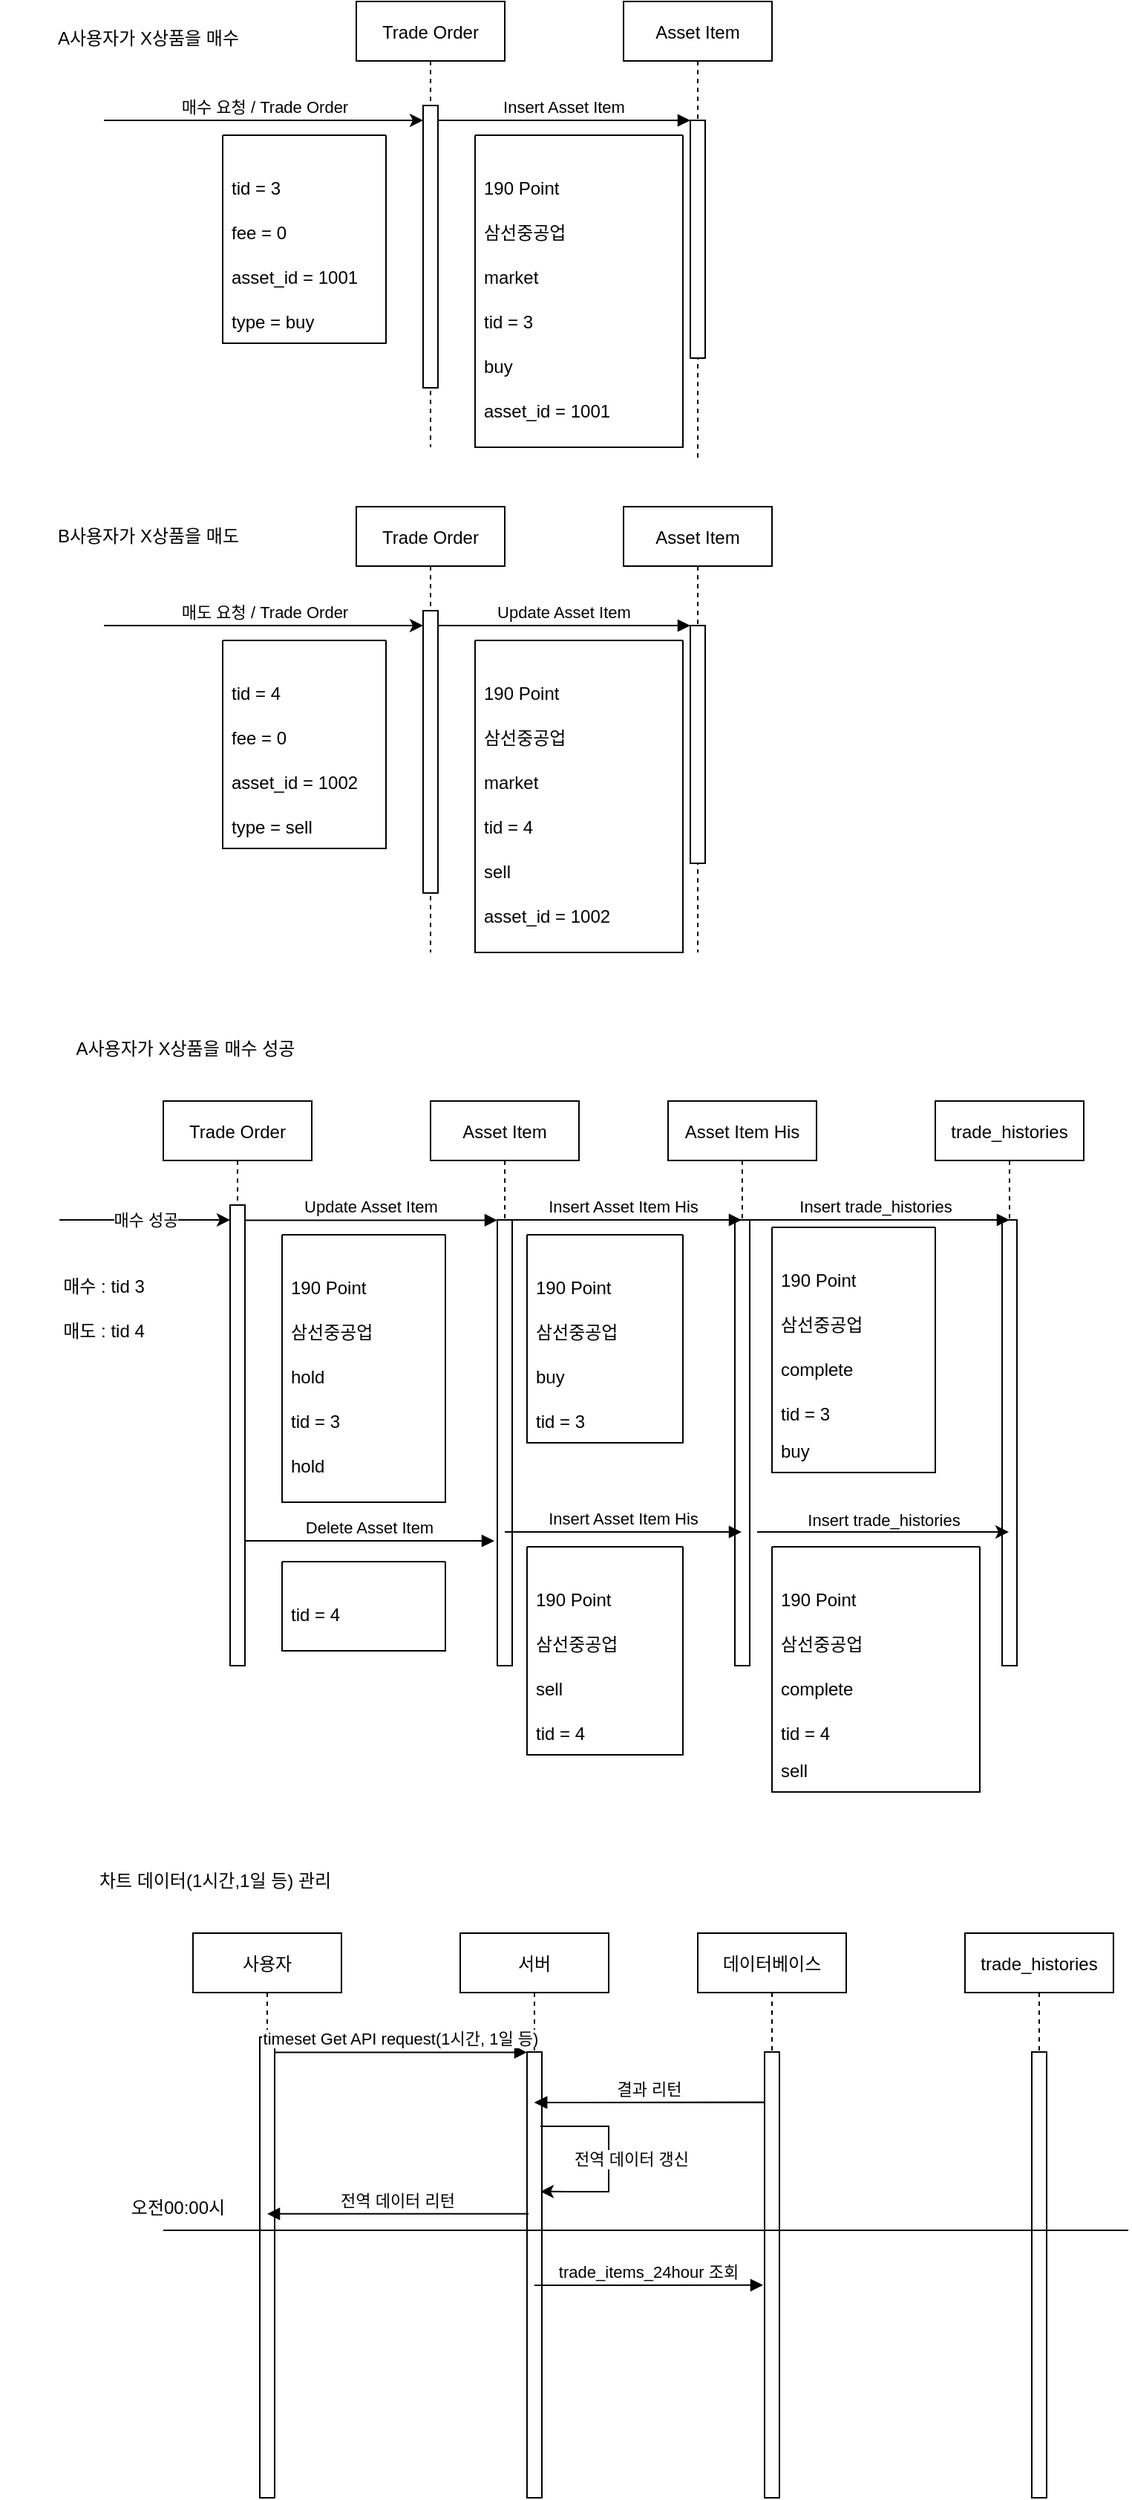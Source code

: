 <mxfile compressed="false" version="16.5.6" type="github">
  <diagram id="kgpKYQtTHZ0yAKxKKP6v" name="Page-1">
    <mxGraphModel dx="1422" dy="762" grid="1" gridSize="10" guides="1" tooltips="1" connect="1" arrows="1" fold="1" page="1" pageScale="1" pageWidth="1100" pageHeight="850" math="0" shadow="0">
      <root>
        <mxCell id="0" />
        <mxCell id="1" parent="0" />
        <mxCell id="3nuBFxr9cyL0pnOWT2aG-1" value="Trade Order" style="shape=umlLifeline;perimeter=lifelinePerimeter;container=1;collapsible=0;recursiveResize=0;rounded=0;shadow=0;strokeWidth=1;" parent="1" vertex="1">
          <mxGeometry x="270" y="80" width="100" height="300" as="geometry" />
        </mxCell>
        <mxCell id="3nuBFxr9cyL0pnOWT2aG-2" value="" style="points=[];perimeter=orthogonalPerimeter;rounded=0;shadow=0;strokeWidth=1;" parent="3nuBFxr9cyL0pnOWT2aG-1" vertex="1">
          <mxGeometry x="45" y="70" width="10" height="190" as="geometry" />
        </mxCell>
        <mxCell id="_QQGGrfTou_LdWQTnCrA-6" value="매수 요청 / Trade Order" style="endArrow=classic;html=1;rounded=0;verticalAlign=bottom;" parent="3nuBFxr9cyL0pnOWT2aG-1" edge="1">
          <mxGeometry width="50" height="50" relative="1" as="geometry">
            <mxPoint x="-170" y="80" as="sourcePoint" />
            <mxPoint x="45" y="80" as="targetPoint" />
          </mxGeometry>
        </mxCell>
        <mxCell id="3EWsTTJTEMjbQ-1mePFO-1" value="" style="swimlane;startSize=0;" parent="3nuBFxr9cyL0pnOWT2aG-1" vertex="1">
          <mxGeometry x="-90" y="90" width="110" height="140" as="geometry" />
        </mxCell>
        <mxCell id="3EWsTTJTEMjbQ-1mePFO-2" value="tid = 3" style="text;strokeColor=none;fillColor=none;align=left;verticalAlign=middle;spacingLeft=4;spacingRight=4;overflow=hidden;points=[[0,0.5],[1,0.5]];portConstraint=eastwest;rotatable=0;" parent="3EWsTTJTEMjbQ-1mePFO-1" vertex="1">
          <mxGeometry y="20" width="140" height="30" as="geometry" />
        </mxCell>
        <mxCell id="3EWsTTJTEMjbQ-1mePFO-3" value="fee = 0" style="text;strokeColor=none;fillColor=none;align=left;verticalAlign=middle;spacingLeft=4;spacingRight=4;overflow=hidden;points=[[0,0.5],[1,0.5]];portConstraint=eastwest;rotatable=0;" parent="3EWsTTJTEMjbQ-1mePFO-1" vertex="1">
          <mxGeometry y="50" width="140" height="30" as="geometry" />
        </mxCell>
        <mxCell id="3EWsTTJTEMjbQ-1mePFO-4" value="asset_id = 1001" style="text;strokeColor=none;fillColor=none;align=left;verticalAlign=middle;spacingLeft=4;spacingRight=4;overflow=hidden;points=[[0,0.5],[1,0.5]];portConstraint=eastwest;rotatable=0;" parent="3EWsTTJTEMjbQ-1mePFO-1" vertex="1">
          <mxGeometry y="80" width="140" height="30" as="geometry" />
        </mxCell>
        <mxCell id="3EWsTTJTEMjbQ-1mePFO-5" value="type = buy" style="text;strokeColor=none;fillColor=none;align=left;verticalAlign=middle;spacingLeft=4;spacingRight=4;overflow=hidden;points=[[0,0.5],[1,0.5]];portConstraint=eastwest;rotatable=0;" parent="3EWsTTJTEMjbQ-1mePFO-1" vertex="1">
          <mxGeometry y="110" width="140" height="30" as="geometry" />
        </mxCell>
        <mxCell id="3nuBFxr9cyL0pnOWT2aG-5" value="Asset Item" style="shape=umlLifeline;perimeter=lifelinePerimeter;container=1;collapsible=0;recursiveResize=0;rounded=0;shadow=0;strokeWidth=1;" parent="1" vertex="1">
          <mxGeometry x="450" y="80" width="100" height="310" as="geometry" />
        </mxCell>
        <mxCell id="3nuBFxr9cyL0pnOWT2aG-6" value="" style="points=[];perimeter=orthogonalPerimeter;rounded=0;shadow=0;strokeWidth=1;" parent="3nuBFxr9cyL0pnOWT2aG-5" vertex="1">
          <mxGeometry x="45" y="80" width="10" height="160" as="geometry" />
        </mxCell>
        <mxCell id="2FukZ6OJxtkAPrfCXwyL-7" value="" style="swimlane;startSize=0;" parent="3nuBFxr9cyL0pnOWT2aG-5" vertex="1">
          <mxGeometry x="-100" y="90" width="140" height="210" as="geometry" />
        </mxCell>
        <mxCell id="2FukZ6OJxtkAPrfCXwyL-12" value="190 Point" style="text;strokeColor=none;fillColor=none;align=left;verticalAlign=middle;spacingLeft=4;spacingRight=4;overflow=hidden;points=[[0,0.5],[1,0.5]];portConstraint=eastwest;rotatable=0;" parent="2FukZ6OJxtkAPrfCXwyL-7" vertex="1">
          <mxGeometry y="20" width="140" height="30" as="geometry" />
        </mxCell>
        <mxCell id="2FukZ6OJxtkAPrfCXwyL-13" value="삼선중공업" style="text;strokeColor=none;fillColor=none;align=left;verticalAlign=middle;spacingLeft=4;spacingRight=4;overflow=hidden;points=[[0,0.5],[1,0.5]];portConstraint=eastwest;rotatable=0;" parent="2FukZ6OJxtkAPrfCXwyL-7" vertex="1">
          <mxGeometry y="50" width="140" height="30" as="geometry" />
        </mxCell>
        <mxCell id="2FukZ6OJxtkAPrfCXwyL-14" value="market" style="text;strokeColor=none;fillColor=none;align=left;verticalAlign=middle;spacingLeft=4;spacingRight=4;overflow=hidden;points=[[0,0.5],[1,0.5]];portConstraint=eastwest;rotatable=0;" parent="2FukZ6OJxtkAPrfCXwyL-7" vertex="1">
          <mxGeometry y="80" width="140" height="30" as="geometry" />
        </mxCell>
        <mxCell id="2FukZ6OJxtkAPrfCXwyL-5" value="tid = 3" style="text;strokeColor=none;fillColor=none;align=left;verticalAlign=middle;spacingLeft=4;spacingRight=4;overflow=hidden;points=[[0,0.5],[1,0.5]];portConstraint=eastwest;rotatable=0;" parent="2FukZ6OJxtkAPrfCXwyL-7" vertex="1">
          <mxGeometry y="110" width="140" height="30" as="geometry" />
        </mxCell>
        <mxCell id="2FukZ6OJxtkAPrfCXwyL-6" value="buy" style="text;strokeColor=none;fillColor=none;align=left;verticalAlign=middle;spacingLeft=4;spacingRight=4;overflow=hidden;points=[[0,0.5],[1,0.5]];portConstraint=eastwest;rotatable=0;" parent="2FukZ6OJxtkAPrfCXwyL-7" vertex="1">
          <mxGeometry y="140" width="140" height="30" as="geometry" />
        </mxCell>
        <mxCell id="3EWsTTJTEMjbQ-1mePFO-27" value="asset_id = 1001" style="text;strokeColor=none;fillColor=none;align=left;verticalAlign=middle;spacingLeft=4;spacingRight=4;overflow=hidden;points=[[0,0.5],[1,0.5]];portConstraint=eastwest;rotatable=0;" parent="2FukZ6OJxtkAPrfCXwyL-7" vertex="1">
          <mxGeometry y="170" width="140" height="30" as="geometry" />
        </mxCell>
        <mxCell id="3nuBFxr9cyL0pnOWT2aG-8" value="Insert Asset Item" style="verticalAlign=bottom;endArrow=block;entryX=0;entryY=0;shadow=0;strokeWidth=1;" parent="1" source="3nuBFxr9cyL0pnOWT2aG-2" target="3nuBFxr9cyL0pnOWT2aG-6" edge="1">
          <mxGeometry relative="1" as="geometry">
            <mxPoint x="425" y="160" as="sourcePoint" />
          </mxGeometry>
        </mxCell>
        <mxCell id="_QQGGrfTou_LdWQTnCrA-2" value="A사용자가 X상품을 매수" style="text;html=1;strokeColor=none;fillColor=none;align=center;verticalAlign=middle;whiteSpace=wrap;rounded=0;" parent="1" vertex="1">
          <mxGeometry x="50" y="90" width="160" height="30" as="geometry" />
        </mxCell>
        <mxCell id="2FukZ6OJxtkAPrfCXwyL-31" value="Trade Order" style="shape=umlLifeline;perimeter=lifelinePerimeter;container=1;collapsible=0;recursiveResize=0;rounded=0;shadow=0;strokeWidth=1;" parent="1" vertex="1">
          <mxGeometry x="140" y="820" width="100" height="380" as="geometry" />
        </mxCell>
        <mxCell id="2FukZ6OJxtkAPrfCXwyL-32" value="" style="points=[];perimeter=orthogonalPerimeter;rounded=0;shadow=0;strokeWidth=1;" parent="2FukZ6OJxtkAPrfCXwyL-31" vertex="1">
          <mxGeometry x="45" y="70" width="10" height="310" as="geometry" />
        </mxCell>
        <mxCell id="2FukZ6OJxtkAPrfCXwyL-33" value="매수 성공" style="endArrow=classic;html=1;rounded=0;" parent="2FukZ6OJxtkAPrfCXwyL-31" edge="1">
          <mxGeometry width="50" height="50" relative="1" as="geometry">
            <mxPoint x="-70" y="80" as="sourcePoint" />
            <mxPoint x="45" y="80" as="targetPoint" />
          </mxGeometry>
        </mxCell>
        <mxCell id="2FukZ6OJxtkAPrfCXwyL-34" value="Asset Item" style="shape=umlLifeline;perimeter=lifelinePerimeter;container=1;collapsible=0;recursiveResize=0;rounded=0;shadow=0;strokeWidth=1;" parent="1" vertex="1">
          <mxGeometry x="320" y="820" width="100" height="380" as="geometry" />
        </mxCell>
        <mxCell id="2FukZ6OJxtkAPrfCXwyL-35" value="" style="points=[];perimeter=orthogonalPerimeter;rounded=0;shadow=0;strokeWidth=1;" parent="2FukZ6OJxtkAPrfCXwyL-34" vertex="1">
          <mxGeometry x="45" y="80" width="10" height="300" as="geometry" />
        </mxCell>
        <mxCell id="2FukZ6OJxtkAPrfCXwyL-36" value="" style="swimlane;startSize=0;" parent="2FukZ6OJxtkAPrfCXwyL-34" vertex="1">
          <mxGeometry x="-100" y="90" width="110" height="180" as="geometry" />
        </mxCell>
        <mxCell id="2FukZ6OJxtkAPrfCXwyL-37" value="190 Point" style="text;strokeColor=none;fillColor=none;align=left;verticalAlign=middle;spacingLeft=4;spacingRight=4;overflow=hidden;points=[[0,0.5],[1,0.5]];portConstraint=eastwest;rotatable=0;" parent="2FukZ6OJxtkAPrfCXwyL-36" vertex="1">
          <mxGeometry y="20" width="140" height="30" as="geometry" />
        </mxCell>
        <mxCell id="2FukZ6OJxtkAPrfCXwyL-38" value="삼선중공업" style="text;strokeColor=none;fillColor=none;align=left;verticalAlign=middle;spacingLeft=4;spacingRight=4;overflow=hidden;points=[[0,0.5],[1,0.5]];portConstraint=eastwest;rotatable=0;" parent="2FukZ6OJxtkAPrfCXwyL-36" vertex="1">
          <mxGeometry y="50" width="140" height="30" as="geometry" />
        </mxCell>
        <mxCell id="2FukZ6OJxtkAPrfCXwyL-39" value="hold" style="text;strokeColor=none;fillColor=none;align=left;verticalAlign=middle;spacingLeft=4;spacingRight=4;overflow=hidden;points=[[0,0.5],[1,0.5]];portConstraint=eastwest;rotatable=0;" parent="2FukZ6OJxtkAPrfCXwyL-36" vertex="1">
          <mxGeometry y="80" width="140" height="30" as="geometry" />
        </mxCell>
        <mxCell id="2FukZ6OJxtkAPrfCXwyL-40" value="tid = 3" style="text;strokeColor=none;fillColor=none;align=left;verticalAlign=middle;spacingLeft=4;spacingRight=4;overflow=hidden;points=[[0,0.5],[1,0.5]];portConstraint=eastwest;rotatable=0;" parent="2FukZ6OJxtkAPrfCXwyL-36" vertex="1">
          <mxGeometry y="110" width="140" height="30" as="geometry" />
        </mxCell>
        <mxCell id="2FukZ6OJxtkAPrfCXwyL-41" value="hold" style="text;strokeColor=none;fillColor=none;align=left;verticalAlign=middle;spacingLeft=4;spacingRight=4;overflow=hidden;points=[[0,0.5],[1,0.5]];portConstraint=eastwest;rotatable=0;" parent="2FukZ6OJxtkAPrfCXwyL-36" vertex="1">
          <mxGeometry y="140" width="140" height="30" as="geometry" />
        </mxCell>
        <mxCell id="2FukZ6OJxtkAPrfCXwyL-42" value="Update Asset Item" style="verticalAlign=bottom;endArrow=block;shadow=0;strokeWidth=1;exitX=1;exitY=0.033;exitDx=0;exitDy=0;exitPerimeter=0;" parent="1" source="2FukZ6OJxtkAPrfCXwyL-32" target="2FukZ6OJxtkAPrfCXwyL-35" edge="1">
          <mxGeometry relative="1" as="geometry">
            <mxPoint x="295" y="900" as="sourcePoint" />
          </mxGeometry>
        </mxCell>
        <mxCell id="2FukZ6OJxtkAPrfCXwyL-43" value="A사용자가 X상품을 매수 성공" style="text;html=1;strokeColor=none;fillColor=none;align=center;verticalAlign=middle;whiteSpace=wrap;rounded=0;" parent="1" vertex="1">
          <mxGeometry x="70" y="770" width="170" height="30" as="geometry" />
        </mxCell>
        <mxCell id="2FukZ6OJxtkAPrfCXwyL-44" value="Asset Item His" style="shape=umlLifeline;perimeter=lifelinePerimeter;container=1;collapsible=0;recursiveResize=0;rounded=0;shadow=0;strokeWidth=1;" parent="1" vertex="1">
          <mxGeometry x="480" y="820" width="100" height="380" as="geometry" />
        </mxCell>
        <mxCell id="2FukZ6OJxtkAPrfCXwyL-45" value="" style="points=[];perimeter=orthogonalPerimeter;rounded=0;shadow=0;strokeWidth=1;" parent="2FukZ6OJxtkAPrfCXwyL-44" vertex="1">
          <mxGeometry x="45" y="80" width="10" height="300" as="geometry" />
        </mxCell>
        <mxCell id="2FukZ6OJxtkAPrfCXwyL-49" value="" style="swimlane;startSize=0;" parent="2FukZ6OJxtkAPrfCXwyL-44" vertex="1">
          <mxGeometry x="-95" y="90" width="105" height="140" as="geometry" />
        </mxCell>
        <mxCell id="2FukZ6OJxtkAPrfCXwyL-50" value="190 Point" style="text;strokeColor=none;fillColor=none;align=left;verticalAlign=middle;spacingLeft=4;spacingRight=4;overflow=hidden;points=[[0,0.5],[1,0.5]];portConstraint=eastwest;rotatable=0;" parent="2FukZ6OJxtkAPrfCXwyL-49" vertex="1">
          <mxGeometry y="20" width="140" height="30" as="geometry" />
        </mxCell>
        <mxCell id="2FukZ6OJxtkAPrfCXwyL-51" value="삼선중공업" style="text;strokeColor=none;fillColor=none;align=left;verticalAlign=middle;spacingLeft=4;spacingRight=4;overflow=hidden;points=[[0,0.5],[1,0.5]];portConstraint=eastwest;rotatable=0;" parent="2FukZ6OJxtkAPrfCXwyL-49" vertex="1">
          <mxGeometry y="50" width="140" height="30" as="geometry" />
        </mxCell>
        <mxCell id="2FukZ6OJxtkAPrfCXwyL-52" value="buy" style="text;strokeColor=none;fillColor=none;align=left;verticalAlign=middle;spacingLeft=4;spacingRight=4;overflow=hidden;points=[[0,0.5],[1,0.5]];portConstraint=eastwest;rotatable=0;" parent="2FukZ6OJxtkAPrfCXwyL-49" vertex="1">
          <mxGeometry y="80" width="140" height="30" as="geometry" />
        </mxCell>
        <mxCell id="2FukZ6OJxtkAPrfCXwyL-53" value="tid = 3" style="text;strokeColor=none;fillColor=none;align=left;verticalAlign=middle;spacingLeft=4;spacingRight=4;overflow=hidden;points=[[0,0.5],[1,0.5]];portConstraint=eastwest;rotatable=0;" parent="2FukZ6OJxtkAPrfCXwyL-49" vertex="1">
          <mxGeometry y="110" width="140" height="30" as="geometry" />
        </mxCell>
        <mxCell id="2FukZ6OJxtkAPrfCXwyL-46" value="trade_histories" style="shape=umlLifeline;perimeter=lifelinePerimeter;container=1;collapsible=0;recursiveResize=0;rounded=0;shadow=0;strokeWidth=1;" parent="1" vertex="1">
          <mxGeometry x="660" y="820" width="100" height="380" as="geometry" />
        </mxCell>
        <mxCell id="2FukZ6OJxtkAPrfCXwyL-47" value="" style="points=[];perimeter=orthogonalPerimeter;rounded=0;shadow=0;strokeWidth=1;" parent="2FukZ6OJxtkAPrfCXwyL-46" vertex="1">
          <mxGeometry x="45" y="80" width="10" height="300" as="geometry" />
        </mxCell>
        <mxCell id="2FukZ6OJxtkAPrfCXwyL-48" value="Insert Asset Item His" style="verticalAlign=bottom;endArrow=block;shadow=0;strokeWidth=1;" parent="1" source="2FukZ6OJxtkAPrfCXwyL-34" target="2FukZ6OJxtkAPrfCXwyL-44" edge="1">
          <mxGeometry relative="1" as="geometry">
            <mxPoint x="195" y="900" as="sourcePoint" />
            <mxPoint x="365" y="900" as="targetPoint" />
            <Array as="points">
              <mxPoint x="520" y="900" />
            </Array>
          </mxGeometry>
        </mxCell>
        <mxCell id="2FukZ6OJxtkAPrfCXwyL-55" value="Insert trade_histories" style="verticalAlign=bottom;endArrow=block;shadow=0;strokeWidth=1;" parent="1" target="2FukZ6OJxtkAPrfCXwyL-47" edge="1">
          <mxGeometry relative="1" as="geometry">
            <mxPoint x="530" y="900" as="sourcePoint" />
            <mxPoint x="529.5" y="900" as="targetPoint" />
            <Array as="points">
              <mxPoint x="710" y="900" />
            </Array>
          </mxGeometry>
        </mxCell>
        <mxCell id="2FukZ6OJxtkAPrfCXwyL-56" value="" style="swimlane;startSize=0;" parent="1" vertex="1">
          <mxGeometry x="550" y="905" width="110" height="165" as="geometry" />
        </mxCell>
        <mxCell id="2FukZ6OJxtkAPrfCXwyL-57" value="190 Point" style="text;strokeColor=none;fillColor=none;align=left;verticalAlign=middle;spacingLeft=4;spacingRight=4;overflow=hidden;points=[[0,0.5],[1,0.5]];portConstraint=eastwest;rotatable=0;" parent="2FukZ6OJxtkAPrfCXwyL-56" vertex="1">
          <mxGeometry y="20" width="140" height="30" as="geometry" />
        </mxCell>
        <mxCell id="2FukZ6OJxtkAPrfCXwyL-58" value="삼선중공업" style="text;strokeColor=none;fillColor=none;align=left;verticalAlign=middle;spacingLeft=4;spacingRight=4;overflow=hidden;points=[[0,0.5],[1,0.5]];portConstraint=eastwest;rotatable=0;" parent="2FukZ6OJxtkAPrfCXwyL-56" vertex="1">
          <mxGeometry y="50" width="140" height="30" as="geometry" />
        </mxCell>
        <mxCell id="2FukZ6OJxtkAPrfCXwyL-59" value="complete" style="text;strokeColor=none;fillColor=none;align=left;verticalAlign=middle;spacingLeft=4;spacingRight=4;overflow=hidden;points=[[0,0.5],[1,0.5]];portConstraint=eastwest;rotatable=0;" parent="2FukZ6OJxtkAPrfCXwyL-56" vertex="1">
          <mxGeometry y="80" width="140" height="30" as="geometry" />
        </mxCell>
        <mxCell id="2FukZ6OJxtkAPrfCXwyL-60" value="tid = 3" style="text;strokeColor=none;fillColor=none;align=left;verticalAlign=middle;spacingLeft=4;spacingRight=4;overflow=hidden;points=[[0,0.5],[1,0.5]];portConstraint=eastwest;rotatable=0;" parent="2FukZ6OJxtkAPrfCXwyL-56" vertex="1">
          <mxGeometry y="110" width="140" height="30" as="geometry" />
        </mxCell>
        <mxCell id="2FukZ6OJxtkAPrfCXwyL-61" value="buy" style="text;strokeColor=none;fillColor=none;align=left;verticalAlign=middle;spacingLeft=4;spacingRight=4;overflow=hidden;points=[[0,0.5],[1,0.5]];portConstraint=eastwest;rotatable=0;" parent="1" vertex="1">
          <mxGeometry x="550" y="1040" width="140" height="30" as="geometry" />
        </mxCell>
        <mxCell id="2FukZ6OJxtkAPrfCXwyL-67" value="Delete Asset Item" style="verticalAlign=bottom;endArrow=block;shadow=0;strokeWidth=1;entryX=-0.2;entryY=0.72;entryDx=0;entryDy=0;entryPerimeter=0;" parent="1" source="2FukZ6OJxtkAPrfCXwyL-32" target="2FukZ6OJxtkAPrfCXwyL-35" edge="1">
          <mxGeometry relative="1" as="geometry">
            <mxPoint x="295" y="900" as="sourcePoint" />
          </mxGeometry>
        </mxCell>
        <mxCell id="2FukZ6OJxtkAPrfCXwyL-68" value="" style="swimlane;startSize=0;" parent="1" vertex="1">
          <mxGeometry x="220" y="1130" width="110" height="60" as="geometry" />
        </mxCell>
        <mxCell id="2FukZ6OJxtkAPrfCXwyL-72" value="tid = 4" style="text;strokeColor=none;fillColor=none;align=left;verticalAlign=middle;spacingLeft=4;spacingRight=4;overflow=hidden;points=[[0,0.5],[1,0.5]];portConstraint=eastwest;rotatable=0;" parent="2FukZ6OJxtkAPrfCXwyL-68" vertex="1">
          <mxGeometry y="20" width="140" height="30" as="geometry" />
        </mxCell>
        <mxCell id="2FukZ6OJxtkAPrfCXwyL-74" value="매수 : tid 3" style="text;html=1;strokeColor=none;fillColor=none;align=center;verticalAlign=middle;whiteSpace=wrap;rounded=0;" parent="1" vertex="1">
          <mxGeometry x="30" y="930" width="140" height="30" as="geometry" />
        </mxCell>
        <mxCell id="2FukZ6OJxtkAPrfCXwyL-75" value="매도 : tid 4" style="text;html=1;strokeColor=none;fillColor=none;align=center;verticalAlign=middle;whiteSpace=wrap;rounded=0;" parent="1" vertex="1">
          <mxGeometry x="30" y="960" width="140" height="30" as="geometry" />
        </mxCell>
        <mxCell id="2FukZ6OJxtkAPrfCXwyL-78" value="Insert Asset Item His" style="verticalAlign=bottom;endArrow=block;shadow=0;strokeWidth=1;" parent="1" source="2FukZ6OJxtkAPrfCXwyL-34" target="2FukZ6OJxtkAPrfCXwyL-44" edge="1">
          <mxGeometry relative="1" as="geometry">
            <mxPoint x="369.5" y="900" as="sourcePoint" />
            <mxPoint x="529.5" y="900" as="targetPoint" />
            <Array as="points">
              <mxPoint x="380" y="1110" />
            </Array>
          </mxGeometry>
        </mxCell>
        <mxCell id="2FukZ6OJxtkAPrfCXwyL-79" value="" style="swimlane;startSize=0;" parent="1" vertex="1">
          <mxGeometry x="385" y="1120" width="105" height="140" as="geometry" />
        </mxCell>
        <mxCell id="2FukZ6OJxtkAPrfCXwyL-80" value="190 Point" style="text;strokeColor=none;fillColor=none;align=left;verticalAlign=middle;spacingLeft=4;spacingRight=4;overflow=hidden;points=[[0,0.5],[1,0.5]];portConstraint=eastwest;rotatable=0;" parent="2FukZ6OJxtkAPrfCXwyL-79" vertex="1">
          <mxGeometry y="20" width="140" height="30" as="geometry" />
        </mxCell>
        <mxCell id="2FukZ6OJxtkAPrfCXwyL-81" value="삼선중공업" style="text;strokeColor=none;fillColor=none;align=left;verticalAlign=middle;spacingLeft=4;spacingRight=4;overflow=hidden;points=[[0,0.5],[1,0.5]];portConstraint=eastwest;rotatable=0;" parent="2FukZ6OJxtkAPrfCXwyL-79" vertex="1">
          <mxGeometry y="50" width="140" height="30" as="geometry" />
        </mxCell>
        <mxCell id="2FukZ6OJxtkAPrfCXwyL-82" value="sell" style="text;strokeColor=none;fillColor=none;align=left;verticalAlign=middle;spacingLeft=4;spacingRight=4;overflow=hidden;points=[[0,0.5],[1,0.5]];portConstraint=eastwest;rotatable=0;" parent="2FukZ6OJxtkAPrfCXwyL-79" vertex="1">
          <mxGeometry y="80" width="140" height="30" as="geometry" />
        </mxCell>
        <mxCell id="2FukZ6OJxtkAPrfCXwyL-83" value="tid = 4" style="text;strokeColor=none;fillColor=none;align=left;verticalAlign=middle;spacingLeft=4;spacingRight=4;overflow=hidden;points=[[0,0.5],[1,0.5]];portConstraint=eastwest;rotatable=0;" parent="2FukZ6OJxtkAPrfCXwyL-79" vertex="1">
          <mxGeometry y="110" width="140" height="30" as="geometry" />
        </mxCell>
        <mxCell id="2FukZ6OJxtkAPrfCXwyL-91" value="" style="endArrow=classic;html=1;rounded=0;" parent="1" target="2FukZ6OJxtkAPrfCXwyL-46" edge="1">
          <mxGeometry relative="1" as="geometry">
            <mxPoint x="540" y="1110" as="sourcePoint" />
            <mxPoint x="640" y="1110" as="targetPoint" />
          </mxGeometry>
        </mxCell>
        <mxCell id="2FukZ6OJxtkAPrfCXwyL-92" value="Insert trade_histories" style="edgeLabel;resizable=0;html=1;align=center;verticalAlign=bottom;" parent="2FukZ6OJxtkAPrfCXwyL-91" connectable="0" vertex="1">
          <mxGeometry relative="1" as="geometry" />
        </mxCell>
        <mxCell id="2FukZ6OJxtkAPrfCXwyL-93" value="" style="swimlane;startSize=0;" parent="1" vertex="1">
          <mxGeometry x="550" y="1120" width="140" height="165" as="geometry" />
        </mxCell>
        <mxCell id="2FukZ6OJxtkAPrfCXwyL-94" value="190 Point" style="text;strokeColor=none;fillColor=none;align=left;verticalAlign=middle;spacingLeft=4;spacingRight=4;overflow=hidden;points=[[0,0.5],[1,0.5]];portConstraint=eastwest;rotatable=0;" parent="2FukZ6OJxtkAPrfCXwyL-93" vertex="1">
          <mxGeometry y="20" width="140" height="30" as="geometry" />
        </mxCell>
        <mxCell id="2FukZ6OJxtkAPrfCXwyL-95" value="삼선중공업" style="text;strokeColor=none;fillColor=none;align=left;verticalAlign=middle;spacingLeft=4;spacingRight=4;overflow=hidden;points=[[0,0.5],[1,0.5]];portConstraint=eastwest;rotatable=0;" parent="2FukZ6OJxtkAPrfCXwyL-93" vertex="1">
          <mxGeometry y="50" width="140" height="30" as="geometry" />
        </mxCell>
        <mxCell id="2FukZ6OJxtkAPrfCXwyL-96" value="complete" style="text;strokeColor=none;fillColor=none;align=left;verticalAlign=middle;spacingLeft=4;spacingRight=4;overflow=hidden;points=[[0,0.5],[1,0.5]];portConstraint=eastwest;rotatable=0;" parent="2FukZ6OJxtkAPrfCXwyL-93" vertex="1">
          <mxGeometry y="80" width="140" height="30" as="geometry" />
        </mxCell>
        <mxCell id="2FukZ6OJxtkAPrfCXwyL-97" value="tid = 4" style="text;strokeColor=none;fillColor=none;align=left;verticalAlign=middle;spacingLeft=4;spacingRight=4;overflow=hidden;points=[[0,0.5],[1,0.5]];portConstraint=eastwest;rotatable=0;" parent="2FukZ6OJxtkAPrfCXwyL-93" vertex="1">
          <mxGeometry y="110" width="140" height="30" as="geometry" />
        </mxCell>
        <mxCell id="2FukZ6OJxtkAPrfCXwyL-98" value="sell" style="text;strokeColor=none;fillColor=none;align=left;verticalAlign=middle;spacingLeft=4;spacingRight=4;overflow=hidden;points=[[0,0.5],[1,0.5]];portConstraint=eastwest;rotatable=0;" parent="2FukZ6OJxtkAPrfCXwyL-93" vertex="1">
          <mxGeometry y="135" width="140" height="30" as="geometry" />
        </mxCell>
        <mxCell id="3EWsTTJTEMjbQ-1mePFO-7" value="Trade Order" style="shape=umlLifeline;perimeter=lifelinePerimeter;container=1;collapsible=0;recursiveResize=0;rounded=0;shadow=0;strokeWidth=1;" parent="1" vertex="1">
          <mxGeometry x="270" y="420" width="100" height="300" as="geometry" />
        </mxCell>
        <mxCell id="3EWsTTJTEMjbQ-1mePFO-8" value="" style="points=[];perimeter=orthogonalPerimeter;rounded=0;shadow=0;strokeWidth=1;" parent="3EWsTTJTEMjbQ-1mePFO-7" vertex="1">
          <mxGeometry x="45" y="70" width="10" height="190" as="geometry" />
        </mxCell>
        <mxCell id="3EWsTTJTEMjbQ-1mePFO-9" value="매도 요청 / Trade Order" style="endArrow=classic;html=1;rounded=0;verticalAlign=bottom;" parent="3EWsTTJTEMjbQ-1mePFO-7" edge="1">
          <mxGeometry width="50" height="50" relative="1" as="geometry">
            <mxPoint x="-170" y="80" as="sourcePoint" />
            <mxPoint x="45" y="80" as="targetPoint" />
          </mxGeometry>
        </mxCell>
        <mxCell id="3EWsTTJTEMjbQ-1mePFO-10" value="" style="swimlane;startSize=0;" parent="3EWsTTJTEMjbQ-1mePFO-7" vertex="1">
          <mxGeometry x="-90" y="90" width="110" height="140" as="geometry" />
        </mxCell>
        <mxCell id="3EWsTTJTEMjbQ-1mePFO-11" value="tid = 4" style="text;strokeColor=none;fillColor=none;align=left;verticalAlign=middle;spacingLeft=4;spacingRight=4;overflow=hidden;points=[[0,0.5],[1,0.5]];portConstraint=eastwest;rotatable=0;" parent="3EWsTTJTEMjbQ-1mePFO-10" vertex="1">
          <mxGeometry y="20" width="140" height="30" as="geometry" />
        </mxCell>
        <mxCell id="3EWsTTJTEMjbQ-1mePFO-12" value="fee = 0" style="text;strokeColor=none;fillColor=none;align=left;verticalAlign=middle;spacingLeft=4;spacingRight=4;overflow=hidden;points=[[0,0.5],[1,0.5]];portConstraint=eastwest;rotatable=0;" parent="3EWsTTJTEMjbQ-1mePFO-10" vertex="1">
          <mxGeometry y="50" width="140" height="30" as="geometry" />
        </mxCell>
        <mxCell id="3EWsTTJTEMjbQ-1mePFO-13" value="asset_id = 1002" style="text;strokeColor=none;fillColor=none;align=left;verticalAlign=middle;spacingLeft=4;spacingRight=4;overflow=hidden;points=[[0,0.5],[1,0.5]];portConstraint=eastwest;rotatable=0;" parent="3EWsTTJTEMjbQ-1mePFO-10" vertex="1">
          <mxGeometry y="80" width="140" height="30" as="geometry" />
        </mxCell>
        <mxCell id="3EWsTTJTEMjbQ-1mePFO-14" value="type = sell" style="text;strokeColor=none;fillColor=none;align=left;verticalAlign=middle;spacingLeft=4;spacingRight=4;overflow=hidden;points=[[0,0.5],[1,0.5]];portConstraint=eastwest;rotatable=0;" parent="3EWsTTJTEMjbQ-1mePFO-10" vertex="1">
          <mxGeometry y="110" width="140" height="30" as="geometry" />
        </mxCell>
        <mxCell id="3EWsTTJTEMjbQ-1mePFO-15" value="Asset Item" style="shape=umlLifeline;perimeter=lifelinePerimeter;container=1;collapsible=0;recursiveResize=0;rounded=0;shadow=0;strokeWidth=1;" parent="1" vertex="1">
          <mxGeometry x="450" y="420" width="100" height="300" as="geometry" />
        </mxCell>
        <mxCell id="3EWsTTJTEMjbQ-1mePFO-16" value="" style="points=[];perimeter=orthogonalPerimeter;rounded=0;shadow=0;strokeWidth=1;" parent="3EWsTTJTEMjbQ-1mePFO-15" vertex="1">
          <mxGeometry x="45" y="80" width="10" height="160" as="geometry" />
        </mxCell>
        <mxCell id="3EWsTTJTEMjbQ-1mePFO-17" value="" style="swimlane;startSize=0;" parent="3EWsTTJTEMjbQ-1mePFO-15" vertex="1">
          <mxGeometry x="-100" y="90" width="140" height="210" as="geometry" />
        </mxCell>
        <mxCell id="3EWsTTJTEMjbQ-1mePFO-18" value="190 Point" style="text;strokeColor=none;fillColor=none;align=left;verticalAlign=middle;spacingLeft=4;spacingRight=4;overflow=hidden;points=[[0,0.5],[1,0.5]];portConstraint=eastwest;rotatable=0;" parent="3EWsTTJTEMjbQ-1mePFO-17" vertex="1">
          <mxGeometry y="20" width="140" height="30" as="geometry" />
        </mxCell>
        <mxCell id="3EWsTTJTEMjbQ-1mePFO-19" value="삼선중공업" style="text;strokeColor=none;fillColor=none;align=left;verticalAlign=middle;spacingLeft=4;spacingRight=4;overflow=hidden;points=[[0,0.5],[1,0.5]];portConstraint=eastwest;rotatable=0;" parent="3EWsTTJTEMjbQ-1mePFO-17" vertex="1">
          <mxGeometry y="50" width="140" height="30" as="geometry" />
        </mxCell>
        <mxCell id="3EWsTTJTEMjbQ-1mePFO-20" value="market" style="text;strokeColor=none;fillColor=none;align=left;verticalAlign=middle;spacingLeft=4;spacingRight=4;overflow=hidden;points=[[0,0.5],[1,0.5]];portConstraint=eastwest;rotatable=0;" parent="3EWsTTJTEMjbQ-1mePFO-17" vertex="1">
          <mxGeometry y="80" width="140" height="30" as="geometry" />
        </mxCell>
        <mxCell id="3EWsTTJTEMjbQ-1mePFO-21" value="tid = 4" style="text;strokeColor=none;fillColor=none;align=left;verticalAlign=middle;spacingLeft=4;spacingRight=4;overflow=hidden;points=[[0,0.5],[1,0.5]];portConstraint=eastwest;rotatable=0;" parent="3EWsTTJTEMjbQ-1mePFO-17" vertex="1">
          <mxGeometry y="110" width="140" height="30" as="geometry" />
        </mxCell>
        <mxCell id="3EWsTTJTEMjbQ-1mePFO-22" value="sell" style="text;strokeColor=none;fillColor=none;align=left;verticalAlign=middle;spacingLeft=4;spacingRight=4;overflow=hidden;points=[[0,0.5],[1,0.5]];portConstraint=eastwest;rotatable=0;" parent="3EWsTTJTEMjbQ-1mePFO-17" vertex="1">
          <mxGeometry y="140" width="140" height="30" as="geometry" />
        </mxCell>
        <mxCell id="3EWsTTJTEMjbQ-1mePFO-26" value="asset_id = 1002" style="text;strokeColor=none;fillColor=none;align=left;verticalAlign=middle;spacingLeft=4;spacingRight=4;overflow=hidden;points=[[0,0.5],[1,0.5]];portConstraint=eastwest;rotatable=0;" parent="3EWsTTJTEMjbQ-1mePFO-17" vertex="1">
          <mxGeometry y="170" width="140" height="30" as="geometry" />
        </mxCell>
        <mxCell id="3EWsTTJTEMjbQ-1mePFO-23" value="Update Asset Item" style="verticalAlign=bottom;endArrow=block;entryX=0;entryY=0;shadow=0;strokeWidth=1;" parent="1" source="3EWsTTJTEMjbQ-1mePFO-8" target="3EWsTTJTEMjbQ-1mePFO-16" edge="1">
          <mxGeometry relative="1" as="geometry">
            <mxPoint x="425" y="500" as="sourcePoint" />
          </mxGeometry>
        </mxCell>
        <mxCell id="3EWsTTJTEMjbQ-1mePFO-24" value="B사용자가 X상품을 매도" style="text;html=1;strokeColor=none;fillColor=none;align=center;verticalAlign=middle;whiteSpace=wrap;rounded=0;" parent="1" vertex="1">
          <mxGeometry x="50" y="425" width="160" height="30" as="geometry" />
        </mxCell>
        <mxCell id="3DNG-Cj5ey9S82l4caLt-1" value="사용자" style="shape=umlLifeline;perimeter=lifelinePerimeter;container=1;collapsible=0;recursiveResize=0;rounded=0;shadow=0;strokeWidth=1;" vertex="1" parent="1">
          <mxGeometry x="160" y="1380" width="100" height="380" as="geometry" />
        </mxCell>
        <mxCell id="3DNG-Cj5ey9S82l4caLt-2" value="" style="points=[];perimeter=orthogonalPerimeter;rounded=0;shadow=0;strokeWidth=1;" vertex="1" parent="3DNG-Cj5ey9S82l4caLt-1">
          <mxGeometry x="45" y="70" width="10" height="310" as="geometry" />
        </mxCell>
        <mxCell id="3DNG-Cj5ey9S82l4caLt-4" value="서버" style="shape=umlLifeline;perimeter=lifelinePerimeter;container=1;collapsible=0;recursiveResize=0;rounded=0;shadow=0;strokeWidth=1;" vertex="1" parent="1">
          <mxGeometry x="340" y="1380" width="100" height="380" as="geometry" />
        </mxCell>
        <mxCell id="3DNG-Cj5ey9S82l4caLt-5" value="" style="points=[];perimeter=orthogonalPerimeter;rounded=0;shadow=0;strokeWidth=1;" vertex="1" parent="3DNG-Cj5ey9S82l4caLt-4">
          <mxGeometry x="45" y="80" width="10" height="300" as="geometry" />
        </mxCell>
        <mxCell id="3DNG-Cj5ey9S82l4caLt-57" value="" style="endArrow=classic;html=1;rounded=0;entryX=0.9;entryY=0.313;entryDx=0;entryDy=0;entryPerimeter=0;" edge="1" parent="3DNG-Cj5ey9S82l4caLt-4" target="3DNG-Cj5ey9S82l4caLt-5">
          <mxGeometry relative="1" as="geometry">
            <mxPoint x="54" y="130" as="sourcePoint" />
            <mxPoint x="260" y="170" as="targetPoint" />
            <Array as="points">
              <mxPoint x="100" y="130" />
              <mxPoint x="100" y="174" />
            </Array>
          </mxGeometry>
        </mxCell>
        <mxCell id="3DNG-Cj5ey9S82l4caLt-58" value="전역 데이터 갱신" style="edgeLabel;resizable=0;html=1;align=center;verticalAlign=middle;" connectable="0" vertex="1" parent="3DNG-Cj5ey9S82l4caLt-57">
          <mxGeometry relative="1" as="geometry">
            <mxPoint x="15" as="offset" />
          </mxGeometry>
        </mxCell>
        <mxCell id="3DNG-Cj5ey9S82l4caLt-12" value="timeset Get API request(1시간, 1일 등)" style="verticalAlign=bottom;endArrow=block;shadow=0;strokeWidth=1;exitX=1;exitY=0.033;exitDx=0;exitDy=0;exitPerimeter=0;" edge="1" source="3DNG-Cj5ey9S82l4caLt-2" target="3DNG-Cj5ey9S82l4caLt-5" parent="1">
          <mxGeometry relative="1" as="geometry">
            <mxPoint x="315" y="1460" as="sourcePoint" />
          </mxGeometry>
        </mxCell>
        <mxCell id="3DNG-Cj5ey9S82l4caLt-13" value="차트 데이터(1시간,1일 등) 관리" style="text;html=1;strokeColor=none;fillColor=none;align=center;verticalAlign=middle;whiteSpace=wrap;rounded=0;" vertex="1" parent="1">
          <mxGeometry x="90" y="1330" width="170" height="30" as="geometry" />
        </mxCell>
        <mxCell id="3DNG-Cj5ey9S82l4caLt-14" value="데이터베이스" style="shape=umlLifeline;perimeter=lifelinePerimeter;container=1;collapsible=0;recursiveResize=0;rounded=0;shadow=0;strokeWidth=1;" vertex="1" parent="1">
          <mxGeometry x="500" y="1380" width="100" height="380" as="geometry" />
        </mxCell>
        <mxCell id="3DNG-Cj5ey9S82l4caLt-15" value="" style="points=[];perimeter=orthogonalPerimeter;rounded=0;shadow=0;strokeWidth=1;" vertex="1" parent="3DNG-Cj5ey9S82l4caLt-14">
          <mxGeometry x="45" y="80" width="10" height="300" as="geometry" />
        </mxCell>
        <mxCell id="3DNG-Cj5ey9S82l4caLt-21" value="trade_histories" style="shape=umlLifeline;perimeter=lifelinePerimeter;container=1;collapsible=0;recursiveResize=0;rounded=0;shadow=0;strokeWidth=1;" vertex="1" parent="1">
          <mxGeometry x="680" y="1380" width="100" height="380" as="geometry" />
        </mxCell>
        <mxCell id="3DNG-Cj5ey9S82l4caLt-22" value="" style="points=[];perimeter=orthogonalPerimeter;rounded=0;shadow=0;strokeWidth=1;" vertex="1" parent="3DNG-Cj5ey9S82l4caLt-21">
          <mxGeometry x="45" y="80" width="10" height="300" as="geometry" />
        </mxCell>
        <mxCell id="3DNG-Cj5ey9S82l4caLt-36" value="trade_items_24hour 조회" style="verticalAlign=bottom;endArrow=block;shadow=0;strokeWidth=1;entryX=-0.1;entryY=0.523;entryDx=0;entryDy=0;entryPerimeter=0;" edge="1" source="3DNG-Cj5ey9S82l4caLt-4" target="3DNG-Cj5ey9S82l4caLt-15" parent="1">
          <mxGeometry relative="1" as="geometry">
            <mxPoint x="389.5" y="1460" as="sourcePoint" />
            <mxPoint x="549.5" y="1460" as="targetPoint" />
            <Array as="points">
              <mxPoint x="390" y="1617" />
            </Array>
          </mxGeometry>
        </mxCell>
        <mxCell id="3DNG-Cj5ey9S82l4caLt-51" value="결과 리턴" style="verticalAlign=bottom;endArrow=block;shadow=0;strokeWidth=1;exitX=0;exitY=0.113;exitDx=0;exitDy=0;exitPerimeter=0;" edge="1" parent="1" source="3DNG-Cj5ey9S82l4caLt-15" target="3DNG-Cj5ey9S82l4caLt-4">
          <mxGeometry relative="1" as="geometry">
            <mxPoint x="389.5" y="1460" as="sourcePoint" />
            <mxPoint x="549.5" y="1460" as="targetPoint" />
            <Array as="points">
              <mxPoint x="400" y="1494" />
            </Array>
          </mxGeometry>
        </mxCell>
        <mxCell id="3DNG-Cj5ey9S82l4caLt-52" value="결과 리턴" style="verticalAlign=bottom;endArrow=block;shadow=0;strokeWidth=1;exitX=0;exitY=0.113;exitDx=0;exitDy=0;exitPerimeter=0;" edge="1" parent="1" source="3DNG-Cj5ey9S82l4caLt-15" target="3DNG-Cj5ey9S82l4caLt-4">
          <mxGeometry relative="1" as="geometry">
            <mxPoint x="545" y="1493.9" as="sourcePoint" />
            <mxPoint x="389.5" y="1494" as="targetPoint" />
            <Array as="points">
              <mxPoint x="420" y="1494" />
            </Array>
          </mxGeometry>
        </mxCell>
        <mxCell id="3DNG-Cj5ey9S82l4caLt-53" value="전역 데이터 리턴" style="verticalAlign=bottom;endArrow=block;shadow=0;strokeWidth=1;exitX=0.1;exitY=0.363;exitDx=0;exitDy=0;exitPerimeter=0;" edge="1" parent="1" source="3DNG-Cj5ey9S82l4caLt-5" target="3DNG-Cj5ey9S82l4caLt-1">
          <mxGeometry relative="1" as="geometry">
            <mxPoint x="390" y="1510" as="sourcePoint" />
            <mxPoint x="389.5" y="1494" as="targetPoint" />
            <Array as="points" />
          </mxGeometry>
        </mxCell>
        <mxCell id="3DNG-Cj5ey9S82l4caLt-54" value="" style="endArrow=none;html=1;rounded=0;" edge="1" parent="1">
          <mxGeometry width="50" height="50" relative="1" as="geometry">
            <mxPoint x="140" y="1580" as="sourcePoint" />
            <mxPoint x="790" y="1580" as="targetPoint" />
          </mxGeometry>
        </mxCell>
        <mxCell id="3DNG-Cj5ey9S82l4caLt-55" value="오전00:00시" style="text;html=1;strokeColor=none;fillColor=none;align=center;verticalAlign=middle;whiteSpace=wrap;rounded=0;" vertex="1" parent="1">
          <mxGeometry x="110" y="1550" width="80" height="30" as="geometry" />
        </mxCell>
      </root>
    </mxGraphModel>
  </diagram>
</mxfile>
